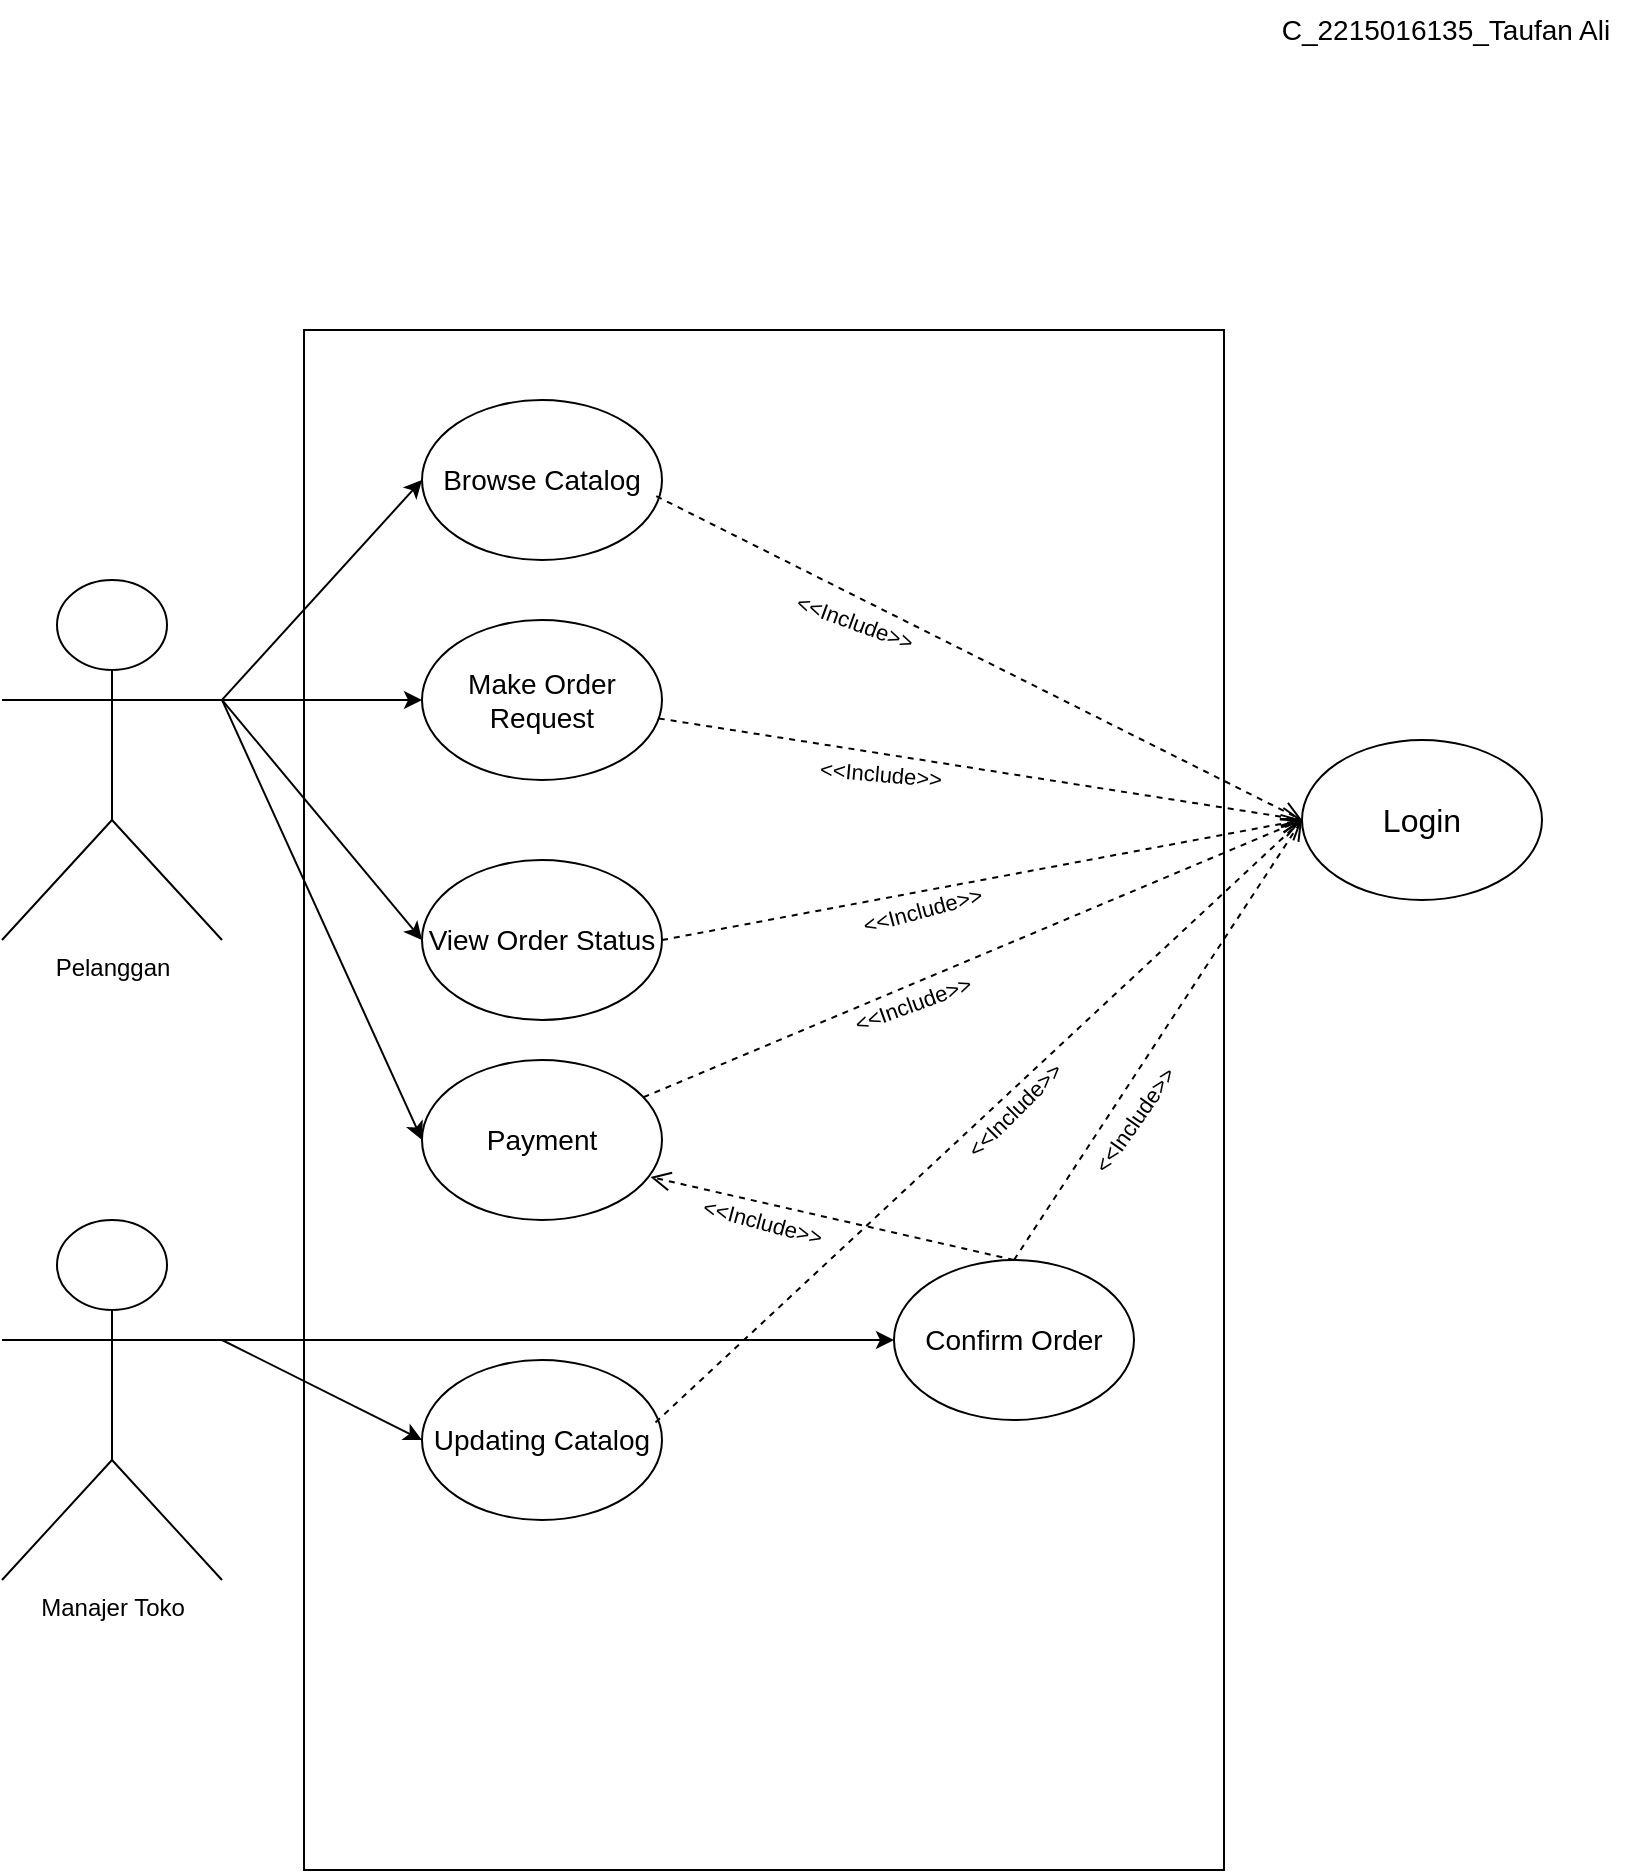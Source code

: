 <mxfile version="24.0.9" type="device">
  <diagram name="Page-1" id="NqDFf4GlYsy-IcZltcQM">
    <mxGraphModel dx="1409" dy="656" grid="1" gridSize="10" guides="1" tooltips="1" connect="1" arrows="1" fold="1" page="1" pageScale="1" pageWidth="827" pageHeight="1169" math="0" shadow="0">
      <root>
        <mxCell id="0" />
        <mxCell id="1" parent="0" />
        <mxCell id="UuxqVLKFW5wGxP5popwm-31" value="" style="rounded=0;whiteSpace=wrap;html=1;rotation=90;movable=0;resizable=0;rotatable=0;deletable=0;editable=0;locked=1;connectable=0;" vertex="1" parent="1">
          <mxGeometry x="6" y="320" width="770" height="460" as="geometry" />
        </mxCell>
        <mxCell id="UuxqVLKFW5wGxP5popwm-2" value="Pelanggan" style="shape=umlActor;verticalLabelPosition=bottom;verticalAlign=top;html=1;outlineConnect=0;movable=1;resizable=1;rotatable=1;deletable=1;editable=1;locked=0;connectable=1;" vertex="1" parent="1">
          <mxGeometry x="10" y="290" width="110" height="180" as="geometry" />
        </mxCell>
        <mxCell id="UuxqVLKFW5wGxP5popwm-32" value="Manajer Toko" style="shape=umlActor;verticalLabelPosition=bottom;verticalAlign=top;html=1;outlineConnect=0;movable=1;resizable=1;rotatable=1;deletable=1;editable=1;locked=0;connectable=1;" vertex="1" parent="1">
          <mxGeometry x="10" y="610" width="110" height="180" as="geometry" />
        </mxCell>
        <mxCell id="UuxqVLKFW5wGxP5popwm-35" value="&lt;font style=&quot;font-size: 14px;&quot;&gt;Browse Catalog&lt;/font&gt;" style="ellipse;whiteSpace=wrap;html=1;movable=1;resizable=1;rotatable=1;deletable=1;editable=1;locked=0;connectable=1;" vertex="1" parent="1">
          <mxGeometry x="220" y="200" width="120" height="80" as="geometry" />
        </mxCell>
        <mxCell id="UuxqVLKFW5wGxP5popwm-36" value="&lt;span style=&quot;font-size: 14px;&quot;&gt;Make Order Request&lt;/span&gt;" style="ellipse;whiteSpace=wrap;html=1;movable=1;resizable=1;rotatable=1;deletable=1;editable=1;locked=0;connectable=1;" vertex="1" parent="1">
          <mxGeometry x="220" y="310" width="120" height="80" as="geometry" />
        </mxCell>
        <mxCell id="UuxqVLKFW5wGxP5popwm-37" value="&lt;font style=&quot;font-size: 14px;&quot;&gt;View Order Status&lt;/font&gt;" style="ellipse;whiteSpace=wrap;html=1;movable=1;resizable=1;rotatable=1;deletable=1;editable=1;locked=0;connectable=1;" vertex="1" parent="1">
          <mxGeometry x="220" y="430" width="120" height="80" as="geometry" />
        </mxCell>
        <mxCell id="UuxqVLKFW5wGxP5popwm-42" value="&lt;font size=&quot;3&quot;&gt;Login&lt;/font&gt;" style="ellipse;whiteSpace=wrap;html=1;movable=1;resizable=1;rotatable=1;deletable=1;editable=1;locked=0;connectable=1;" vertex="1" parent="1">
          <mxGeometry x="660" y="370" width="120" height="80" as="geometry" />
        </mxCell>
        <mxCell id="UuxqVLKFW5wGxP5popwm-45" value="" style="html=1;verticalAlign=bottom;endArrow=open;dashed=1;endSize=8;curved=0;rounded=0;movable=1;resizable=1;rotatable=1;deletable=1;editable=1;locked=0;connectable=1;entryX=0;entryY=0.5;entryDx=0;entryDy=0;exitX=1;exitY=0.5;exitDx=0;exitDy=0;" edge="1" parent="1" source="UuxqVLKFW5wGxP5popwm-37" target="UuxqVLKFW5wGxP5popwm-42">
          <mxGeometry relative="1" as="geometry">
            <mxPoint x="400" y="460" as="sourcePoint" />
            <mxPoint x="440" y="550" as="targetPoint" />
          </mxGeometry>
        </mxCell>
        <mxCell id="UuxqVLKFW5wGxP5popwm-46" value="&amp;lt;&amp;lt;Include&amp;gt;&amp;gt;" style="edgeLabel;html=1;align=center;verticalAlign=middle;resizable=1;points=[];rotation=-15;movable=1;rotatable=1;deletable=1;editable=1;locked=0;connectable=1;" vertex="1" connectable="0" parent="UuxqVLKFW5wGxP5popwm-45">
          <mxGeometry x="-0.102" y="2" relative="1" as="geometry">
            <mxPoint x="-13" y="14" as="offset" />
          </mxGeometry>
        </mxCell>
        <mxCell id="UuxqVLKFW5wGxP5popwm-47" value="" style="html=1;verticalAlign=bottom;endArrow=open;dashed=1;endSize=8;curved=0;rounded=0;entryX=0;entryY=0.5;entryDx=0;entryDy=0;movable=1;resizable=1;rotatable=1;deletable=1;editable=1;locked=0;connectable=1;" edge="1" parent="1" source="UuxqVLKFW5wGxP5popwm-36" target="UuxqVLKFW5wGxP5popwm-42">
          <mxGeometry relative="1" as="geometry">
            <mxPoint x="370" y="451" as="sourcePoint" />
            <mxPoint x="441" y="529" as="targetPoint" />
          </mxGeometry>
        </mxCell>
        <mxCell id="UuxqVLKFW5wGxP5popwm-48" value="&amp;lt;&amp;lt;Include&amp;gt;&amp;gt;" style="edgeLabel;html=1;align=center;verticalAlign=middle;resizable=1;points=[];rotation=5;movable=1;rotatable=1;deletable=1;editable=1;locked=0;connectable=1;" vertex="1" connectable="0" parent="UuxqVLKFW5wGxP5popwm-47">
          <mxGeometry x="-0.102" y="2" relative="1" as="geometry">
            <mxPoint x="-34" y="7" as="offset" />
          </mxGeometry>
        </mxCell>
        <mxCell id="UuxqVLKFW5wGxP5popwm-49" value="" style="html=1;verticalAlign=bottom;endArrow=open;dashed=1;endSize=8;curved=0;rounded=0;exitX=0.976;exitY=0.601;exitDx=0;exitDy=0;exitPerimeter=0;movable=1;resizable=1;rotatable=1;deletable=1;editable=1;locked=0;connectable=1;entryX=0;entryY=0.5;entryDx=0;entryDy=0;" edge="1" parent="1" source="UuxqVLKFW5wGxP5popwm-35" target="UuxqVLKFW5wGxP5popwm-42">
          <mxGeometry relative="1" as="geometry">
            <mxPoint x="380" y="330" as="sourcePoint" />
            <mxPoint x="470" y="340" as="targetPoint" />
          </mxGeometry>
        </mxCell>
        <mxCell id="UuxqVLKFW5wGxP5popwm-53" value="&lt;span style=&quot;font-size: 14px;&quot;&gt;Confirm Order&lt;/span&gt;" style="ellipse;whiteSpace=wrap;html=1;movable=1;resizable=1;rotatable=1;deletable=1;editable=1;locked=0;connectable=1;" vertex="1" parent="1">
          <mxGeometry x="456" y="630" width="120" height="80" as="geometry" />
        </mxCell>
        <mxCell id="UuxqVLKFW5wGxP5popwm-61" value="&lt;span style=&quot;font-size: 14px;&quot;&gt;Updating Catalog&lt;/span&gt;" style="ellipse;whiteSpace=wrap;html=1;movable=1;resizable=1;rotatable=1;deletable=1;editable=1;locked=0;connectable=1;" vertex="1" parent="1">
          <mxGeometry x="220" y="680" width="120" height="80" as="geometry" />
        </mxCell>
        <mxCell id="UuxqVLKFW5wGxP5popwm-66" value="" style="html=1;verticalAlign=bottom;endArrow=open;dashed=1;endSize=8;curved=0;rounded=0;exitX=0.973;exitY=0.39;exitDx=0;exitDy=0;movable=1;resizable=1;rotatable=1;deletable=1;editable=1;locked=0;connectable=1;entryX=0;entryY=0.5;entryDx=0;entryDy=0;exitPerimeter=0;" edge="1" parent="1" source="UuxqVLKFW5wGxP5popwm-61" target="UuxqVLKFW5wGxP5popwm-42">
          <mxGeometry relative="1" as="geometry">
            <mxPoint x="550" y="350" as="sourcePoint" />
            <mxPoint x="434" y="630" as="targetPoint" />
          </mxGeometry>
        </mxCell>
        <mxCell id="UuxqVLKFW5wGxP5popwm-73" value="&amp;lt;&amp;lt;Include&amp;gt;&amp;gt;" style="edgeLabel;html=1;align=center;verticalAlign=middle;resizable=1;points=[];rotation=-45;movable=1;rotatable=1;deletable=1;editable=1;locked=0;connectable=1;" vertex="1" connectable="0" parent="1">
          <mxGeometry x="516.0" y="554.998" as="geometry" />
        </mxCell>
        <mxCell id="UuxqVLKFW5wGxP5popwm-76" value="&amp;lt;&amp;lt;Include&amp;gt;&amp;gt;" style="edgeLabel;html=1;align=center;verticalAlign=middle;resizable=1;points=[];rotation=20;movable=1;rotatable=1;deletable=1;editable=1;locked=0;connectable=1;" vertex="1" connectable="0" parent="1">
          <mxGeometry x="435.995" y="311.003" as="geometry" />
        </mxCell>
        <mxCell id="UuxqVLKFW5wGxP5popwm-77" value="" style="endArrow=classic;html=1;rounded=0;entryX=0;entryY=0.5;entryDx=0;entryDy=0;exitX=1;exitY=0.333;exitDx=0;exitDy=0;exitPerimeter=0;" edge="1" parent="1" source="UuxqVLKFW5wGxP5popwm-32" target="UuxqVLKFW5wGxP5popwm-53">
          <mxGeometry width="50" height="50" relative="1" as="geometry">
            <mxPoint x="280" y="660" as="sourcePoint" />
            <mxPoint x="330" y="610" as="targetPoint" />
          </mxGeometry>
        </mxCell>
        <mxCell id="UuxqVLKFW5wGxP5popwm-78" value="" style="endArrow=classic;html=1;rounded=0;entryX=0;entryY=0.5;entryDx=0;entryDy=0;" edge="1" parent="1" target="UuxqVLKFW5wGxP5popwm-61">
          <mxGeometry width="50" height="50" relative="1" as="geometry">
            <mxPoint x="120" y="670" as="sourcePoint" />
            <mxPoint x="330" y="610" as="targetPoint" />
          </mxGeometry>
        </mxCell>
        <mxCell id="UuxqVLKFW5wGxP5popwm-79" value="" style="endArrow=classic;html=1;rounded=0;exitX=1;exitY=0.333;exitDx=0;exitDy=0;exitPerimeter=0;entryX=0;entryY=0.5;entryDx=0;entryDy=0;" edge="1" parent="1" source="UuxqVLKFW5wGxP5popwm-2" target="UuxqVLKFW5wGxP5popwm-37">
          <mxGeometry width="50" height="50" relative="1" as="geometry">
            <mxPoint x="280" y="490" as="sourcePoint" />
            <mxPoint x="330" y="440" as="targetPoint" />
          </mxGeometry>
        </mxCell>
        <mxCell id="UuxqVLKFW5wGxP5popwm-80" value="" style="endArrow=classic;html=1;rounded=0;exitX=1;exitY=0.333;exitDx=0;exitDy=0;exitPerimeter=0;entryX=0;entryY=0.5;entryDx=0;entryDy=0;" edge="1" parent="1" source="UuxqVLKFW5wGxP5popwm-2" target="UuxqVLKFW5wGxP5popwm-36">
          <mxGeometry width="50" height="50" relative="1" as="geometry">
            <mxPoint x="280" y="490" as="sourcePoint" />
            <mxPoint x="330" y="440" as="targetPoint" />
          </mxGeometry>
        </mxCell>
        <mxCell id="UuxqVLKFW5wGxP5popwm-81" value="" style="endArrow=classic;html=1;rounded=0;exitX=1;exitY=0.333;exitDx=0;exitDy=0;exitPerimeter=0;entryX=0;entryY=0.5;entryDx=0;entryDy=0;" edge="1" parent="1" source="UuxqVLKFW5wGxP5popwm-2" target="UuxqVLKFW5wGxP5popwm-35">
          <mxGeometry width="50" height="50" relative="1" as="geometry">
            <mxPoint x="280" y="490" as="sourcePoint" />
            <mxPoint x="330" y="440" as="targetPoint" />
          </mxGeometry>
        </mxCell>
        <mxCell id="UuxqVLKFW5wGxP5popwm-82" value="&lt;font style=&quot;font-size: 14px;&quot;&gt;Payment&lt;/font&gt;" style="ellipse;whiteSpace=wrap;html=1;movable=1;resizable=1;rotatable=1;deletable=1;editable=1;locked=0;connectable=1;" vertex="1" parent="1">
          <mxGeometry x="220" y="530" width="120" height="80" as="geometry" />
        </mxCell>
        <mxCell id="UuxqVLKFW5wGxP5popwm-83" value="" style="endArrow=classic;html=1;rounded=0;exitX=1;exitY=0.333;exitDx=0;exitDy=0;exitPerimeter=0;entryX=0;entryY=0.5;entryDx=0;entryDy=0;" edge="1" parent="1" source="UuxqVLKFW5wGxP5popwm-2" target="UuxqVLKFW5wGxP5popwm-82">
          <mxGeometry width="50" height="50" relative="1" as="geometry">
            <mxPoint x="310" y="550" as="sourcePoint" />
            <mxPoint x="360" y="500" as="targetPoint" />
          </mxGeometry>
        </mxCell>
        <mxCell id="UuxqVLKFW5wGxP5popwm-84" value="" style="html=1;verticalAlign=bottom;endArrow=open;dashed=1;endSize=8;curved=0;rounded=0;movable=1;resizable=1;rotatable=1;deletable=1;editable=1;locked=0;connectable=1;entryX=0;entryY=0.5;entryDx=0;entryDy=0;" edge="1" parent="1" source="UuxqVLKFW5wGxP5popwm-82" target="UuxqVLKFW5wGxP5popwm-42">
          <mxGeometry relative="1" as="geometry">
            <mxPoint x="370" y="550" as="sourcePoint" />
            <mxPoint x="660" y="460" as="targetPoint" />
          </mxGeometry>
        </mxCell>
        <mxCell id="UuxqVLKFW5wGxP5popwm-85" value="&amp;lt;&amp;lt;Include&amp;gt;&amp;gt;" style="edgeLabel;html=1;align=center;verticalAlign=middle;resizable=1;points=[];rotation=-20;movable=1;rotatable=1;deletable=1;editable=1;locked=0;connectable=1;" vertex="1" connectable="0" parent="UuxqVLKFW5wGxP5popwm-84">
          <mxGeometry x="-0.102" y="2" relative="1" as="geometry">
            <mxPoint x="-13" y="17" as="offset" />
          </mxGeometry>
        </mxCell>
        <mxCell id="UuxqVLKFW5wGxP5popwm-86" value="" style="html=1;verticalAlign=bottom;endArrow=open;dashed=1;endSize=8;curved=0;rounded=0;movable=1;resizable=1;rotatable=1;deletable=1;editable=1;locked=0;connectable=1;entryX=0.952;entryY=0.731;entryDx=0;entryDy=0;exitX=0.5;exitY=0;exitDx=0;exitDy=0;entryPerimeter=0;" edge="1" parent="1" source="UuxqVLKFW5wGxP5popwm-53" target="UuxqVLKFW5wGxP5popwm-82">
          <mxGeometry relative="1" as="geometry">
            <mxPoint x="341" y="559" as="sourcePoint" />
            <mxPoint x="670" y="420" as="targetPoint" />
          </mxGeometry>
        </mxCell>
        <mxCell id="UuxqVLKFW5wGxP5popwm-87" value="&amp;lt;&amp;lt;Include&amp;gt;&amp;gt;" style="edgeLabel;html=1;align=center;verticalAlign=middle;resizable=1;points=[];rotation=15;movable=1;rotatable=1;deletable=1;editable=1;locked=0;connectable=1;" vertex="1" connectable="0" parent="UuxqVLKFW5wGxP5popwm-86">
          <mxGeometry x="-0.102" y="2" relative="1" as="geometry">
            <mxPoint x="-44" y="-3" as="offset" />
          </mxGeometry>
        </mxCell>
        <mxCell id="UuxqVLKFW5wGxP5popwm-88" value="" style="html=1;verticalAlign=bottom;endArrow=open;dashed=1;endSize=8;curved=0;rounded=0;exitX=0.5;exitY=0;exitDx=0;exitDy=0;movable=1;resizable=1;rotatable=1;deletable=1;editable=1;locked=0;connectable=1;entryX=0;entryY=0.5;entryDx=0;entryDy=0;" edge="1" parent="1" source="UuxqVLKFW5wGxP5popwm-53" target="UuxqVLKFW5wGxP5popwm-42">
          <mxGeometry relative="1" as="geometry">
            <mxPoint x="347" y="721" as="sourcePoint" />
            <mxPoint x="720" y="600" as="targetPoint" />
          </mxGeometry>
        </mxCell>
        <mxCell id="UuxqVLKFW5wGxP5popwm-93" value="&amp;lt;&amp;lt;Include&amp;gt;&amp;gt;" style="edgeLabel;html=1;align=center;verticalAlign=middle;resizable=1;points=[];rotation=-55;movable=1;rotatable=1;deletable=1;editable=1;locked=0;connectable=1;" vertex="1" connectable="0" parent="1">
          <mxGeometry x="576.002" y="559.996" as="geometry" />
        </mxCell>
        <mxCell id="UuxqVLKFW5wGxP5popwm-94" value="&lt;font style=&quot;font-size: 14px;&quot;&gt;C_2215016135_Taufan Ali&lt;/font&gt;" style="text;html=1;align=center;verticalAlign=middle;whiteSpace=wrap;rounded=0;" vertex="1" parent="1">
          <mxGeometry x="637" width="190" height="30" as="geometry" />
        </mxCell>
      </root>
    </mxGraphModel>
  </diagram>
</mxfile>
